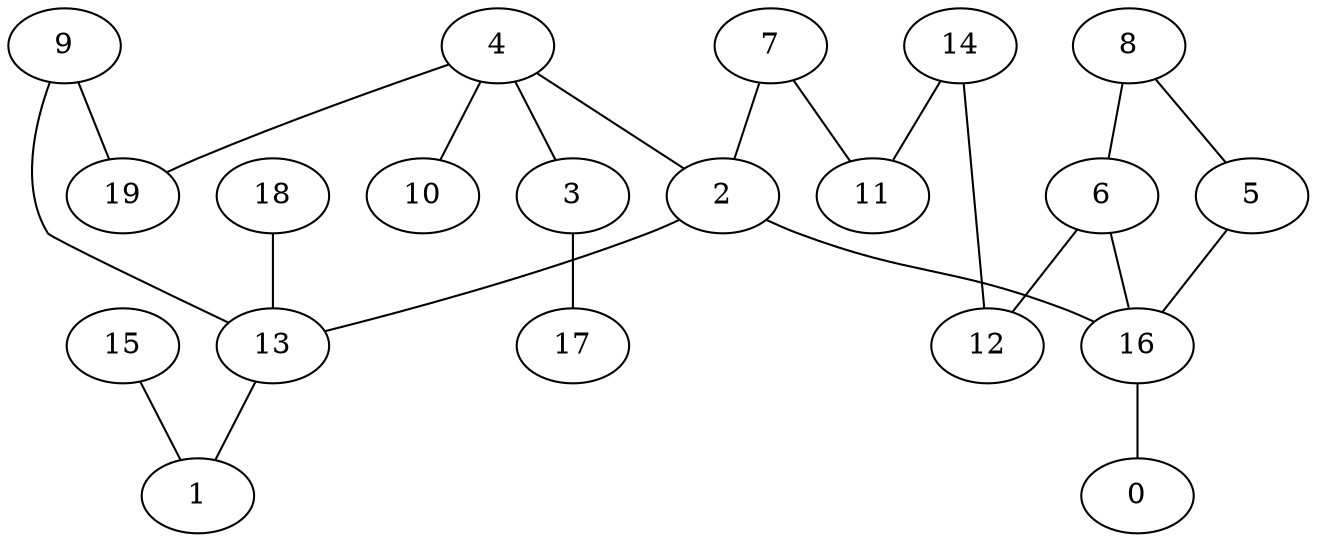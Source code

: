 digraph GG_graph {

subgraph G_graph {
edge [color = black]
"9" -> "19" [dir = none]
"9" -> "13" [dir = none]
"5" -> "16" [dir = none]
"15" -> "1" [dir = none]
"13" -> "1" [dir = none]
"2" -> "16" [dir = none]
"2" -> "13" [dir = none]
"3" -> "17" [dir = none]
"16" -> "0" [dir = none]
"8" -> "6" [dir = none]
"8" -> "5" [dir = none]
"18" -> "13" [dir = none]
"4" -> "10" [dir = none]
"4" -> "3" [dir = none]
"4" -> "2" [dir = none]
"14" -> "12" [dir = none]
"14" -> "11" [dir = none]
"7" -> "11" [dir = none]
"7" -> "2" [dir = none]
"6" -> "12" [dir = none]
"4" -> "19" [dir = none]
"6" -> "16" [dir = none]
}

}
